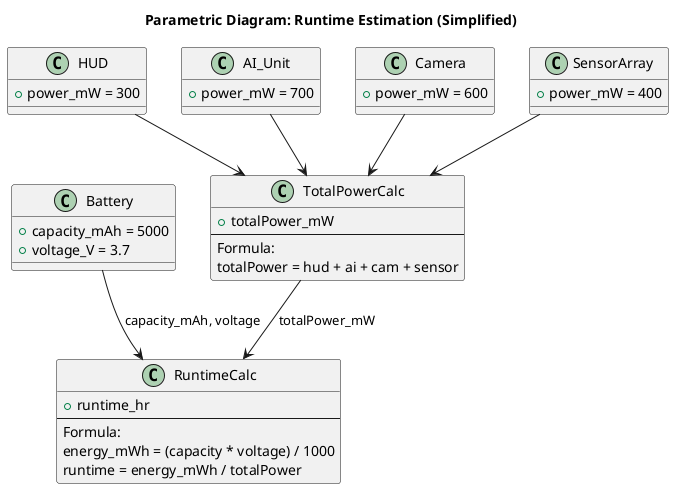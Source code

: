 @startuml
title Parametric Diagram: Runtime Estimation (Simplified)

class Battery {
  +capacity_mAh = 5000
  +voltage_V = 3.7
}

class HUD {
  +power_mW = 300
}

class AI_Unit {
  +power_mW = 700
}

class Camera {
  +power_mW = 600
}

class SensorArray {
  +power_mW = 400
}

class TotalPowerCalc {
  +totalPower_mW
  --
  Formula:
  totalPower = hud + ai + cam + sensor
}

class RuntimeCalc {
  +runtime_hr
  --
  Formula:
  energy_mWh = (capacity * voltage) / 1000
  runtime = energy_mWh / totalPower
}

Battery --> RuntimeCalc : capacity_mAh, voltage
HUD --> TotalPowerCalc
AI_Unit --> TotalPowerCalc
Camera --> TotalPowerCalc
SensorArray --> TotalPowerCalc

TotalPowerCalc --> RuntimeCalc : totalPower_mW

@enduml
